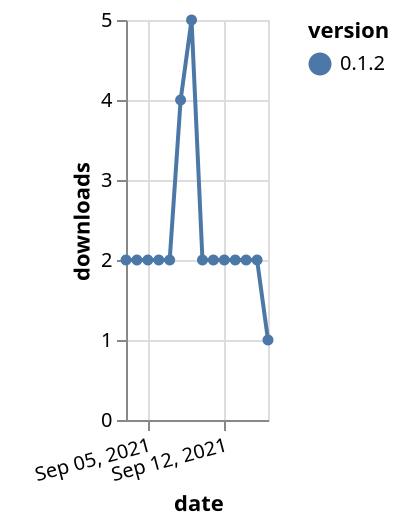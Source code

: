 {"$schema": "https://vega.github.io/schema/vega-lite/v5.json", "description": "A simple bar chart with embedded data.", "data": {"values": [{"date": "2021-09-03", "total": 621, "delta": 2, "version": "0.1.2"}, {"date": "2021-09-04", "total": 623, "delta": 2, "version": "0.1.2"}, {"date": "2021-09-05", "total": 625, "delta": 2, "version": "0.1.2"}, {"date": "2021-09-06", "total": 627, "delta": 2, "version": "0.1.2"}, {"date": "2021-09-07", "total": 629, "delta": 2, "version": "0.1.2"}, {"date": "2021-09-08", "total": 633, "delta": 4, "version": "0.1.2"}, {"date": "2021-09-09", "total": 638, "delta": 5, "version": "0.1.2"}, {"date": "2021-09-10", "total": 640, "delta": 2, "version": "0.1.2"}, {"date": "2021-09-11", "total": 642, "delta": 2, "version": "0.1.2"}, {"date": "2021-09-12", "total": 644, "delta": 2, "version": "0.1.2"}, {"date": "2021-09-13", "total": 646, "delta": 2, "version": "0.1.2"}, {"date": "2021-09-14", "total": 648, "delta": 2, "version": "0.1.2"}, {"date": "2021-09-15", "total": 650, "delta": 2, "version": "0.1.2"}, {"date": "2021-09-16", "total": 651, "delta": 1, "version": "0.1.2"}]}, "width": "container", "mark": {"type": "line", "point": {"filled": true}}, "encoding": {"x": {"field": "date", "type": "temporal", "timeUnit": "yearmonthdate", "title": "date", "axis": {"labelAngle": -15}}, "y": {"field": "delta", "type": "quantitative", "title": "downloads"}, "color": {"field": "version", "type": "nominal"}, "tooltip": {"field": "delta"}}}